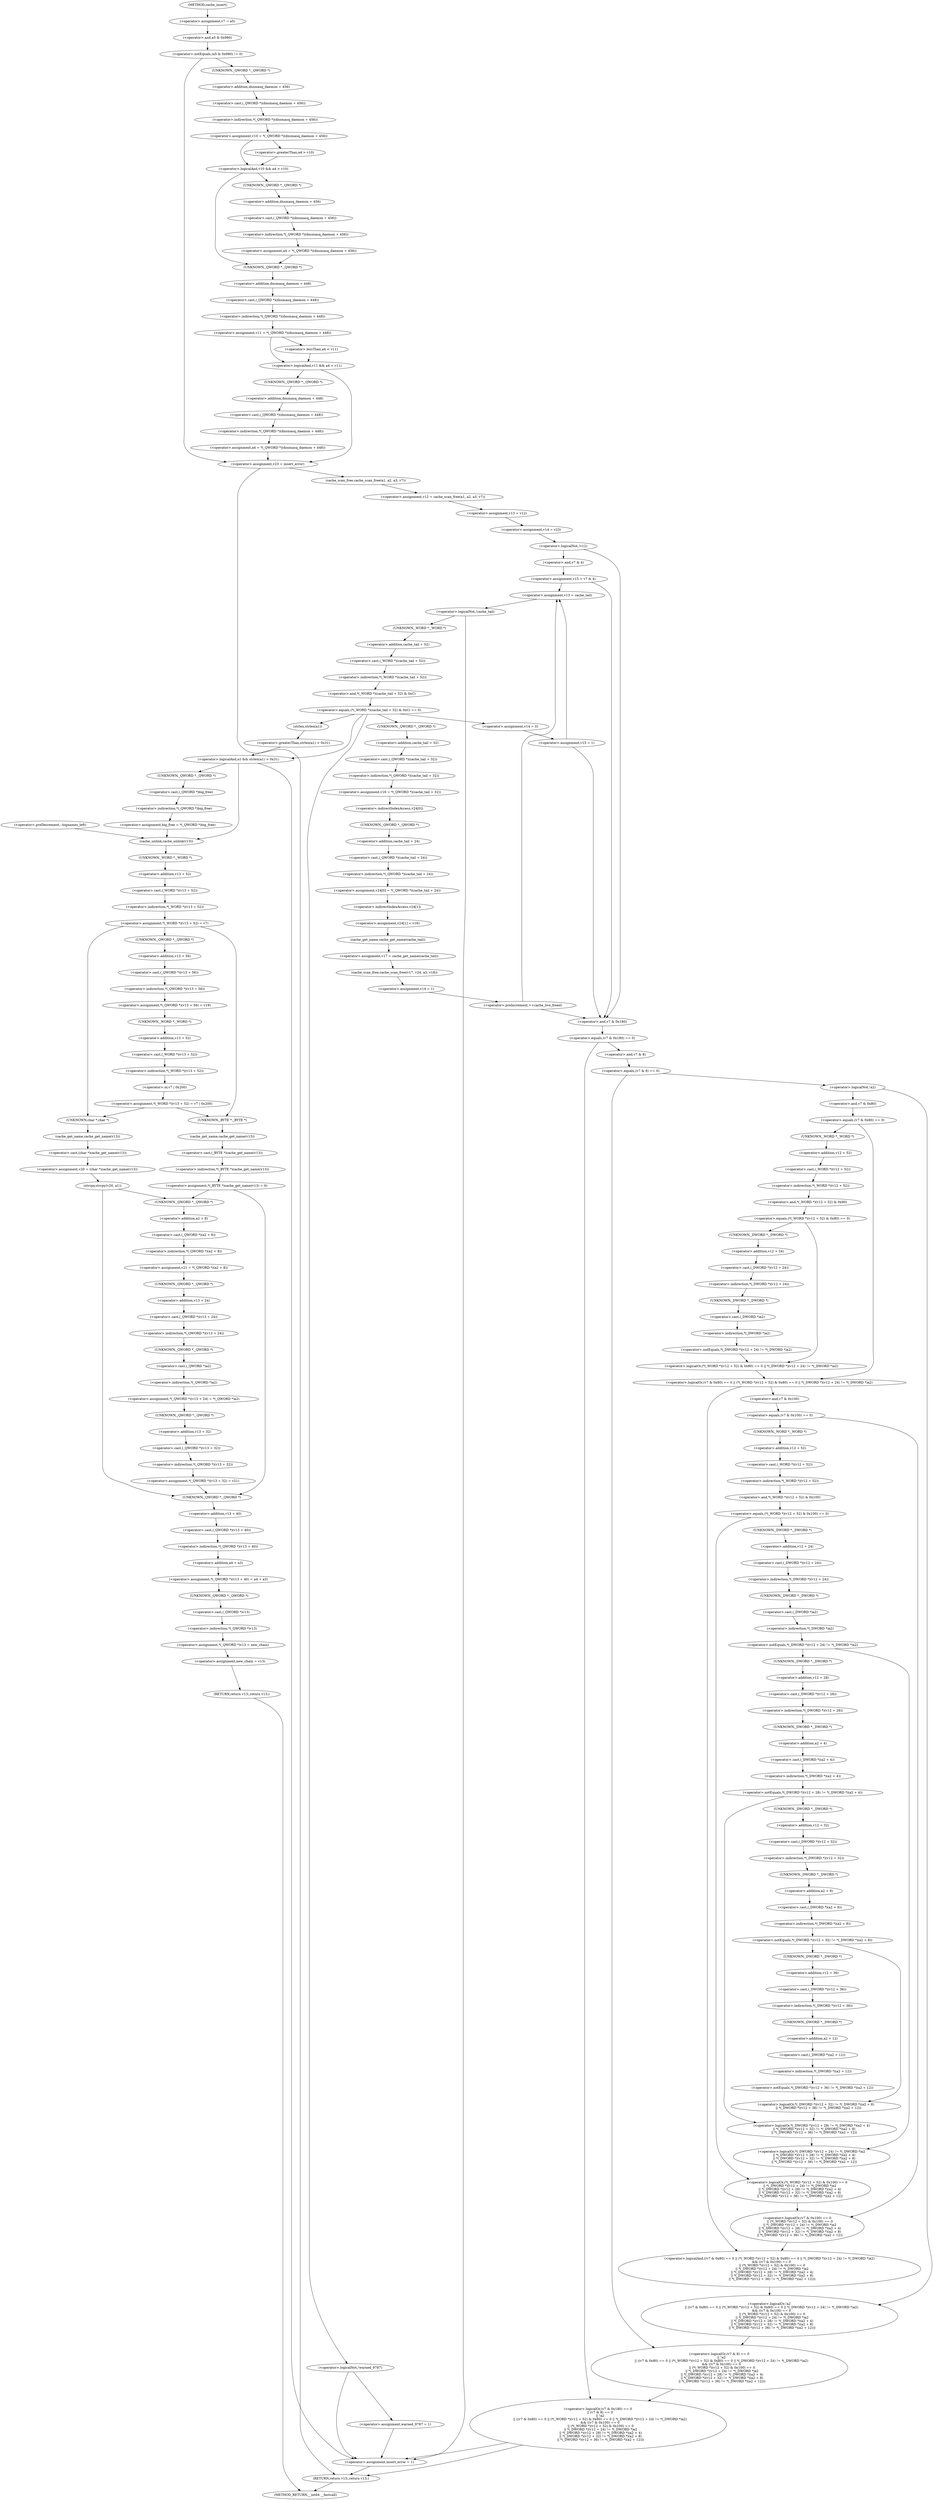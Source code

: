 digraph cache_insert {  
"1000138" [label = "(<operator>.assignment,v7 = a5)" ]
"1000142" [label = "(<operator>.notEquals,(a5 & 0x980) != 0)" ]
"1000143" [label = "(<operator>.and,a5 & 0x980)" ]
"1000148" [label = "(<operator>.assignment,v10 = *(_QWORD *)(dnsmasq_daemon + 456))" ]
"1000150" [label = "(<operator>.indirection,*(_QWORD *)(dnsmasq_daemon + 456))" ]
"1000151" [label = "(<operator>.cast,(_QWORD *)(dnsmasq_daemon + 456))" ]
"1000152" [label = "(UNKNOWN,_QWORD *,_QWORD *)" ]
"1000153" [label = "(<operator>.addition,dnsmasq_daemon + 456)" ]
"1000157" [label = "(<operator>.logicalAnd,v10 && a4 > v10)" ]
"1000159" [label = "(<operator>.greaterThan,a4 > v10)" ]
"1000162" [label = "(<operator>.assignment,a4 = *(_QWORD *)(dnsmasq_daemon + 456))" ]
"1000164" [label = "(<operator>.indirection,*(_QWORD *)(dnsmasq_daemon + 456))" ]
"1000165" [label = "(<operator>.cast,(_QWORD *)(dnsmasq_daemon + 456))" ]
"1000166" [label = "(UNKNOWN,_QWORD *,_QWORD *)" ]
"1000167" [label = "(<operator>.addition,dnsmasq_daemon + 456)" ]
"1000170" [label = "(<operator>.assignment,v11 = *(_QWORD *)(dnsmasq_daemon + 448))" ]
"1000172" [label = "(<operator>.indirection,*(_QWORD *)(dnsmasq_daemon + 448))" ]
"1000173" [label = "(<operator>.cast,(_QWORD *)(dnsmasq_daemon + 448))" ]
"1000174" [label = "(UNKNOWN,_QWORD *,_QWORD *)" ]
"1000175" [label = "(<operator>.addition,dnsmasq_daemon + 448)" ]
"1000179" [label = "(<operator>.logicalAnd,v11 && a4 < v11)" ]
"1000181" [label = "(<operator>.lessThan,a4 < v11)" ]
"1000184" [label = "(<operator>.assignment,a4 = *(_QWORD *)(dnsmasq_daemon + 448))" ]
"1000186" [label = "(<operator>.indirection,*(_QWORD *)(dnsmasq_daemon + 448))" ]
"1000187" [label = "(<operator>.cast,(_QWORD *)(dnsmasq_daemon + 448))" ]
"1000188" [label = "(UNKNOWN,_QWORD *,_QWORD *)" ]
"1000189" [label = "(<operator>.addition,dnsmasq_daemon + 448)" ]
"1000192" [label = "(<operator>.assignment,v23 = insert_error)" ]
"1000198" [label = "(<operator>.assignment,v12 = cache_scan_free(a1, a2, a3, v7))" ]
"1000200" [label = "(cache_scan_free,cache_scan_free(a1, a2, a3, v7))" ]
"1000205" [label = "(<operator>.assignment,v13 = v12)" ]
"1000208" [label = "(<operator>.assignment,v14 = v23)" ]
"1000212" [label = "(<operator>.logicalNot,!v12)" ]
"1000215" [label = "(<operator>.assignment,v15 = v7 & 4)" ]
"1000217" [label = "(<operator>.and,v7 & 4)" ]
"1000223" [label = "(<operator>.assignment,v13 = cache_tail)" ]
"1000227" [label = "(<operator>.logicalNot,!cache_tail)" ]
"1000231" [label = "(<operator>.equals,(*(_WORD *)(cache_tail + 52) & 0xC) == 0)" ]
"1000232" [label = "(<operator>.and,*(_WORD *)(cache_tail + 52) & 0xC)" ]
"1000233" [label = "(<operator>.indirection,*(_WORD *)(cache_tail + 52))" ]
"1000234" [label = "(<operator>.cast,(_WORD *)(cache_tail + 52))" ]
"1000235" [label = "(UNKNOWN,_WORD *,_WORD *)" ]
"1000236" [label = "(<operator>.addition,cache_tail + 52)" ]
"1000243" [label = "(<operator>.logicalAnd,a1 && strlen(a1) > 0x31)" ]
"1000245" [label = "(<operator>.greaterThan,strlen(a1) > 0x31)" ]
"1000246" [label = "(strlen,strlen(a1))" ]
"1000253" [label = "(<operator>.assignment,big_free = *(_QWORD *)big_free)" ]
"1000255" [label = "(<operator>.indirection,*(_QWORD *)big_free)" ]
"1000256" [label = "(<operator>.cast,(_QWORD *)big_free)" ]
"1000257" [label = "(UNKNOWN,_QWORD *,_QWORD *)" ]
"1000264" [label = "(<operator>.preDecrement,--bignames_left)" ]
"1000266" [label = "(cache_unlink,cache_unlink(v13))" ]
"1000268" [label = "(<operator>.assignment,*(_WORD *)(v13 + 52) = v7)" ]
"1000269" [label = "(<operator>.indirection,*(_WORD *)(v13 + 52))" ]
"1000270" [label = "(<operator>.cast,(_WORD *)(v13 + 52))" ]
"1000271" [label = "(UNKNOWN,_WORD *,_WORD *)" ]
"1000272" [label = "(<operator>.addition,v13 + 52)" ]
"1000279" [label = "(<operator>.assignment,*(_QWORD *)(v13 + 56) = v19)" ]
"1000280" [label = "(<operator>.indirection,*(_QWORD *)(v13 + 56))" ]
"1000281" [label = "(<operator>.cast,(_QWORD *)(v13 + 56))" ]
"1000282" [label = "(UNKNOWN,_QWORD *,_QWORD *)" ]
"1000283" [label = "(<operator>.addition,v13 + 56)" ]
"1000287" [label = "(<operator>.assignment,*(_WORD *)(v13 + 52) = v7 | 0x200)" ]
"1000288" [label = "(<operator>.indirection,*(_WORD *)(v13 + 52))" ]
"1000289" [label = "(<operator>.cast,(_WORD *)(v13 + 52))" ]
"1000290" [label = "(UNKNOWN,_WORD *,_WORD *)" ]
"1000291" [label = "(<operator>.addition,v13 + 52)" ]
"1000294" [label = "(<operator>.or,v7 | 0x200)" ]
"1000300" [label = "(<operator>.assignment,v20 = (char *)cache_get_name(v13))" ]
"1000302" [label = "(<operator>.cast,(char *)cache_get_name(v13))" ]
"1000303" [label = "(UNKNOWN,char *,char *)" ]
"1000304" [label = "(cache_get_name,cache_get_name(v13))" ]
"1000306" [label = "(strcpy,strcpy(v20, a1))" ]
"1000311" [label = "(<operator>.assignment,*(_BYTE *)cache_get_name(v13) = 0)" ]
"1000312" [label = "(<operator>.indirection,*(_BYTE *)cache_get_name(v13))" ]
"1000313" [label = "(<operator>.cast,(_BYTE *)cache_get_name(v13))" ]
"1000314" [label = "(UNKNOWN,_BYTE *,_BYTE *)" ]
"1000315" [label = "(cache_get_name,cache_get_name(v13))" ]
"1000321" [label = "(<operator>.assignment,v21 = *(_QWORD *)(a2 + 8))" ]
"1000323" [label = "(<operator>.indirection,*(_QWORD *)(a2 + 8))" ]
"1000324" [label = "(<operator>.cast,(_QWORD *)(a2 + 8))" ]
"1000325" [label = "(UNKNOWN,_QWORD *,_QWORD *)" ]
"1000326" [label = "(<operator>.addition,a2 + 8)" ]
"1000329" [label = "(<operator>.assignment,*(_QWORD *)(v13 + 24) = *(_QWORD *)a2)" ]
"1000330" [label = "(<operator>.indirection,*(_QWORD *)(v13 + 24))" ]
"1000331" [label = "(<operator>.cast,(_QWORD *)(v13 + 24))" ]
"1000332" [label = "(UNKNOWN,_QWORD *,_QWORD *)" ]
"1000333" [label = "(<operator>.addition,v13 + 24)" ]
"1000336" [label = "(<operator>.indirection,*(_QWORD *)a2)" ]
"1000337" [label = "(<operator>.cast,(_QWORD *)a2)" ]
"1000338" [label = "(UNKNOWN,_QWORD *,_QWORD *)" ]
"1000340" [label = "(<operator>.assignment,*(_QWORD *)(v13 + 32) = v21)" ]
"1000341" [label = "(<operator>.indirection,*(_QWORD *)(v13 + 32))" ]
"1000342" [label = "(<operator>.cast,(_QWORD *)(v13 + 32))" ]
"1000343" [label = "(UNKNOWN,_QWORD *,_QWORD *)" ]
"1000344" [label = "(<operator>.addition,v13 + 32)" ]
"1000348" [label = "(<operator>.assignment,*(_QWORD *)(v13 + 40) = a4 + a3)" ]
"1000349" [label = "(<operator>.indirection,*(_QWORD *)(v13 + 40))" ]
"1000350" [label = "(<operator>.cast,(_QWORD *)(v13 + 40))" ]
"1000351" [label = "(UNKNOWN,_QWORD *,_QWORD *)" ]
"1000352" [label = "(<operator>.addition,v13 + 40)" ]
"1000355" [label = "(<operator>.addition,a4 + a3)" ]
"1000358" [label = "(<operator>.assignment,*(_QWORD *)v13 = new_chain)" ]
"1000359" [label = "(<operator>.indirection,*(_QWORD *)v13)" ]
"1000360" [label = "(<operator>.cast,(_QWORD *)v13)" ]
"1000361" [label = "(UNKNOWN,_QWORD *,_QWORD *)" ]
"1000364" [label = "(<operator>.assignment,new_chain = v13)" ]
"1000367" [label = "(RETURN,return v13;,return v13;)" ]
"1000373" [label = "(<operator>.logicalNot,!warned_9787)" ]
"1000376" [label = "(<operator>.assignment,warned_9787 = 1)" ]
"1000383" [label = "(<operator>.assignment,v16 = *(_QWORD *)(cache_tail + 32))" ]
"1000385" [label = "(<operator>.indirection,*(_QWORD *)(cache_tail + 32))" ]
"1000386" [label = "(<operator>.cast,(_QWORD *)(cache_tail + 32))" ]
"1000387" [label = "(UNKNOWN,_QWORD *,_QWORD *)" ]
"1000388" [label = "(<operator>.addition,cache_tail + 32)" ]
"1000391" [label = "(<operator>.assignment,v24[0] = *(_QWORD *)(cache_tail + 24))" ]
"1000392" [label = "(<operator>.indirectIndexAccess,v24[0])" ]
"1000395" [label = "(<operator>.indirection,*(_QWORD *)(cache_tail + 24))" ]
"1000396" [label = "(<operator>.cast,(_QWORD *)(cache_tail + 24))" ]
"1000397" [label = "(UNKNOWN,_QWORD *,_QWORD *)" ]
"1000398" [label = "(<operator>.addition,cache_tail + 24)" ]
"1000401" [label = "(<operator>.assignment,v24[1] = v16)" ]
"1000402" [label = "(<operator>.indirectIndexAccess,v24[1])" ]
"1000406" [label = "(<operator>.assignment,v17 = cache_get_name(cache_tail))" ]
"1000408" [label = "(cache_get_name,cache_get_name(cache_tail))" ]
"1000410" [label = "(cache_scan_free,cache_scan_free(v17, v24, a3, v18))" ]
"1000415" [label = "(<operator>.assignment,v14 = 1)" ]
"1000418" [label = "(<operator>.preIncrement,++cache_live_freed)" ]
"1000422" [label = "(<operator>.assignment,v14 = 0)" ]
"1000425" [label = "(<operator>.assignment,v15 = 1)" ]
"1000429" [label = "(<operator>.logicalOr,(v7 & 0x180) == 0\n    || (v7 & 8) == 0\n    || !a2\n    || ((v7 & 0x80) == 0 || (*(_WORD *)(v12 + 52) & 0x80) == 0 || *(_DWORD *)(v12 + 24) != *(_DWORD *)a2)\n    && ((v7 & 0x100) == 0\n     || (*(_WORD *)(v12 + 52) & 0x100) == 0\n     || *(_DWORD *)(v12 + 24) != *(_DWORD *)a2\n     || *(_DWORD *)(v12 + 28) != *(_DWORD *)(a2 + 4)\n     || *(_DWORD *)(v12 + 32) != *(_DWORD *)(a2 + 8)\n     || *(_DWORD *)(v12 + 36) != *(_DWORD *)(a2 + 12)))" ]
"1000430" [label = "(<operator>.equals,(v7 & 0x180) == 0)" ]
"1000431" [label = "(<operator>.and,v7 & 0x180)" ]
"1000435" [label = "(<operator>.logicalOr,(v7 & 8) == 0\n    || !a2\n    || ((v7 & 0x80) == 0 || (*(_WORD *)(v12 + 52) & 0x80) == 0 || *(_DWORD *)(v12 + 24) != *(_DWORD *)a2)\n    && ((v7 & 0x100) == 0\n     || (*(_WORD *)(v12 + 52) & 0x100) == 0\n     || *(_DWORD *)(v12 + 24) != *(_DWORD *)a2\n     || *(_DWORD *)(v12 + 28) != *(_DWORD *)(a2 + 4)\n     || *(_DWORD *)(v12 + 32) != *(_DWORD *)(a2 + 8)\n     || *(_DWORD *)(v12 + 36) != *(_DWORD *)(a2 + 12)))" ]
"1000436" [label = "(<operator>.equals,(v7 & 8) == 0)" ]
"1000437" [label = "(<operator>.and,v7 & 8)" ]
"1000441" [label = "(<operator>.logicalOr,!a2\n    || ((v7 & 0x80) == 0 || (*(_WORD *)(v12 + 52) & 0x80) == 0 || *(_DWORD *)(v12 + 24) != *(_DWORD *)a2)\n    && ((v7 & 0x100) == 0\n     || (*(_WORD *)(v12 + 52) & 0x100) == 0\n     || *(_DWORD *)(v12 + 24) != *(_DWORD *)a2\n     || *(_DWORD *)(v12 + 28) != *(_DWORD *)(a2 + 4)\n     || *(_DWORD *)(v12 + 32) != *(_DWORD *)(a2 + 8)\n     || *(_DWORD *)(v12 + 36) != *(_DWORD *)(a2 + 12)))" ]
"1000442" [label = "(<operator>.logicalNot,!a2)" ]
"1000444" [label = "(<operator>.logicalAnd,((v7 & 0x80) == 0 || (*(_WORD *)(v12 + 52) & 0x80) == 0 || *(_DWORD *)(v12 + 24) != *(_DWORD *)a2)\n    && ((v7 & 0x100) == 0\n     || (*(_WORD *)(v12 + 52) & 0x100) == 0\n     || *(_DWORD *)(v12 + 24) != *(_DWORD *)a2\n     || *(_DWORD *)(v12 + 28) != *(_DWORD *)(a2 + 4)\n     || *(_DWORD *)(v12 + 32) != *(_DWORD *)(a2 + 8)\n     || *(_DWORD *)(v12 + 36) != *(_DWORD *)(a2 + 12)))" ]
"1000445" [label = "(<operator>.logicalOr,(v7 & 0x80) == 0 || (*(_WORD *)(v12 + 52) & 0x80) == 0 || *(_DWORD *)(v12 + 24) != *(_DWORD *)a2)" ]
"1000446" [label = "(<operator>.equals,(v7 & 0x80) == 0)" ]
"1000447" [label = "(<operator>.and,v7 & 0x80)" ]
"1000451" [label = "(<operator>.logicalOr,(*(_WORD *)(v12 + 52) & 0x80) == 0 || *(_DWORD *)(v12 + 24) != *(_DWORD *)a2)" ]
"1000452" [label = "(<operator>.equals,(*(_WORD *)(v12 + 52) & 0x80) == 0)" ]
"1000453" [label = "(<operator>.and,*(_WORD *)(v12 + 52) & 0x80)" ]
"1000454" [label = "(<operator>.indirection,*(_WORD *)(v12 + 52))" ]
"1000455" [label = "(<operator>.cast,(_WORD *)(v12 + 52))" ]
"1000456" [label = "(UNKNOWN,_WORD *,_WORD *)" ]
"1000457" [label = "(<operator>.addition,v12 + 52)" ]
"1000462" [label = "(<operator>.notEquals,*(_DWORD *)(v12 + 24) != *(_DWORD *)a2)" ]
"1000463" [label = "(<operator>.indirection,*(_DWORD *)(v12 + 24))" ]
"1000464" [label = "(<operator>.cast,(_DWORD *)(v12 + 24))" ]
"1000465" [label = "(UNKNOWN,_DWORD *,_DWORD *)" ]
"1000466" [label = "(<operator>.addition,v12 + 24)" ]
"1000469" [label = "(<operator>.indirection,*(_DWORD *)a2)" ]
"1000470" [label = "(<operator>.cast,(_DWORD *)a2)" ]
"1000471" [label = "(UNKNOWN,_DWORD *,_DWORD *)" ]
"1000473" [label = "(<operator>.logicalOr,(v7 & 0x100) == 0\n     || (*(_WORD *)(v12 + 52) & 0x100) == 0\n     || *(_DWORD *)(v12 + 24) != *(_DWORD *)a2\n     || *(_DWORD *)(v12 + 28) != *(_DWORD *)(a2 + 4)\n     || *(_DWORD *)(v12 + 32) != *(_DWORD *)(a2 + 8)\n     || *(_DWORD *)(v12 + 36) != *(_DWORD *)(a2 + 12))" ]
"1000474" [label = "(<operator>.equals,(v7 & 0x100) == 0)" ]
"1000475" [label = "(<operator>.and,v7 & 0x100)" ]
"1000479" [label = "(<operator>.logicalOr,(*(_WORD *)(v12 + 52) & 0x100) == 0\n     || *(_DWORD *)(v12 + 24) != *(_DWORD *)a2\n     || *(_DWORD *)(v12 + 28) != *(_DWORD *)(a2 + 4)\n     || *(_DWORD *)(v12 + 32) != *(_DWORD *)(a2 + 8)\n     || *(_DWORD *)(v12 + 36) != *(_DWORD *)(a2 + 12))" ]
"1000480" [label = "(<operator>.equals,(*(_WORD *)(v12 + 52) & 0x100) == 0)" ]
"1000481" [label = "(<operator>.and,*(_WORD *)(v12 + 52) & 0x100)" ]
"1000482" [label = "(<operator>.indirection,*(_WORD *)(v12 + 52))" ]
"1000483" [label = "(<operator>.cast,(_WORD *)(v12 + 52))" ]
"1000484" [label = "(UNKNOWN,_WORD *,_WORD *)" ]
"1000485" [label = "(<operator>.addition,v12 + 52)" ]
"1000490" [label = "(<operator>.logicalOr,*(_DWORD *)(v12 + 24) != *(_DWORD *)a2\n     || *(_DWORD *)(v12 + 28) != *(_DWORD *)(a2 + 4)\n     || *(_DWORD *)(v12 + 32) != *(_DWORD *)(a2 + 8)\n     || *(_DWORD *)(v12 + 36) != *(_DWORD *)(a2 + 12))" ]
"1000491" [label = "(<operator>.notEquals,*(_DWORD *)(v12 + 24) != *(_DWORD *)a2)" ]
"1000492" [label = "(<operator>.indirection,*(_DWORD *)(v12 + 24))" ]
"1000493" [label = "(<operator>.cast,(_DWORD *)(v12 + 24))" ]
"1000494" [label = "(UNKNOWN,_DWORD *,_DWORD *)" ]
"1000495" [label = "(<operator>.addition,v12 + 24)" ]
"1000498" [label = "(<operator>.indirection,*(_DWORD *)a2)" ]
"1000499" [label = "(<operator>.cast,(_DWORD *)a2)" ]
"1000500" [label = "(UNKNOWN,_DWORD *,_DWORD *)" ]
"1000502" [label = "(<operator>.logicalOr,*(_DWORD *)(v12 + 28) != *(_DWORD *)(a2 + 4)\n     || *(_DWORD *)(v12 + 32) != *(_DWORD *)(a2 + 8)\n     || *(_DWORD *)(v12 + 36) != *(_DWORD *)(a2 + 12))" ]
"1000503" [label = "(<operator>.notEquals,*(_DWORD *)(v12 + 28) != *(_DWORD *)(a2 + 4))" ]
"1000504" [label = "(<operator>.indirection,*(_DWORD *)(v12 + 28))" ]
"1000505" [label = "(<operator>.cast,(_DWORD *)(v12 + 28))" ]
"1000506" [label = "(UNKNOWN,_DWORD *,_DWORD *)" ]
"1000507" [label = "(<operator>.addition,v12 + 28)" ]
"1000510" [label = "(<operator>.indirection,*(_DWORD *)(a2 + 4))" ]
"1000511" [label = "(<operator>.cast,(_DWORD *)(a2 + 4))" ]
"1000512" [label = "(UNKNOWN,_DWORD *,_DWORD *)" ]
"1000513" [label = "(<operator>.addition,a2 + 4)" ]
"1000516" [label = "(<operator>.logicalOr,*(_DWORD *)(v12 + 32) != *(_DWORD *)(a2 + 8)\n     || *(_DWORD *)(v12 + 36) != *(_DWORD *)(a2 + 12))" ]
"1000517" [label = "(<operator>.notEquals,*(_DWORD *)(v12 + 32) != *(_DWORD *)(a2 + 8))" ]
"1000518" [label = "(<operator>.indirection,*(_DWORD *)(v12 + 32))" ]
"1000519" [label = "(<operator>.cast,(_DWORD *)(v12 + 32))" ]
"1000520" [label = "(UNKNOWN,_DWORD *,_DWORD *)" ]
"1000521" [label = "(<operator>.addition,v12 + 32)" ]
"1000524" [label = "(<operator>.indirection,*(_DWORD *)(a2 + 8))" ]
"1000525" [label = "(<operator>.cast,(_DWORD *)(a2 + 8))" ]
"1000526" [label = "(UNKNOWN,_DWORD *,_DWORD *)" ]
"1000527" [label = "(<operator>.addition,a2 + 8)" ]
"1000530" [label = "(<operator>.notEquals,*(_DWORD *)(v12 + 36) != *(_DWORD *)(a2 + 12))" ]
"1000531" [label = "(<operator>.indirection,*(_DWORD *)(v12 + 36))" ]
"1000532" [label = "(<operator>.cast,(_DWORD *)(v12 + 36))" ]
"1000533" [label = "(UNKNOWN,_DWORD *,_DWORD *)" ]
"1000534" [label = "(<operator>.addition,v12 + 36)" ]
"1000537" [label = "(<operator>.indirection,*(_DWORD *)(a2 + 12))" ]
"1000538" [label = "(<operator>.cast,(_DWORD *)(a2 + 12))" ]
"1000539" [label = "(UNKNOWN,_DWORD *,_DWORD *)" ]
"1000540" [label = "(<operator>.addition,a2 + 12)" ]
"1000545" [label = "(<operator>.assignment,insert_error = 1)" ]
"1000550" [label = "(RETURN,return v13;,return v13;)" ]
"1000116" [label = "(METHOD,cache_insert)" ]
"1000552" [label = "(METHOD_RETURN,__int64 __fastcall)" ]
  "1000138" -> "1000143" 
  "1000142" -> "1000152" 
  "1000142" -> "1000192" 
  "1000143" -> "1000142" 
  "1000148" -> "1000157" 
  "1000148" -> "1000159" 
  "1000150" -> "1000148" 
  "1000151" -> "1000150" 
  "1000152" -> "1000153" 
  "1000153" -> "1000151" 
  "1000157" -> "1000166" 
  "1000157" -> "1000174" 
  "1000159" -> "1000157" 
  "1000162" -> "1000174" 
  "1000164" -> "1000162" 
  "1000165" -> "1000164" 
  "1000166" -> "1000167" 
  "1000167" -> "1000165" 
  "1000170" -> "1000179" 
  "1000170" -> "1000181" 
  "1000172" -> "1000170" 
  "1000173" -> "1000172" 
  "1000174" -> "1000175" 
  "1000175" -> "1000173" 
  "1000179" -> "1000188" 
  "1000179" -> "1000192" 
  "1000181" -> "1000179" 
  "1000184" -> "1000192" 
  "1000186" -> "1000184" 
  "1000187" -> "1000186" 
  "1000188" -> "1000189" 
  "1000189" -> "1000187" 
  "1000192" -> "1000550" 
  "1000192" -> "1000200" 
  "1000198" -> "1000205" 
  "1000200" -> "1000198" 
  "1000205" -> "1000208" 
  "1000208" -> "1000212" 
  "1000212" -> "1000217" 
  "1000212" -> "1000431" 
  "1000215" -> "1000223" 
  "1000215" -> "1000431" 
  "1000217" -> "1000215" 
  "1000223" -> "1000227" 
  "1000227" -> "1000235" 
  "1000227" -> "1000545" 
  "1000231" -> "1000243" 
  "1000231" -> "1000246" 
  "1000231" -> "1000373" 
  "1000231" -> "1000387" 
  "1000231" -> "1000422" 
  "1000232" -> "1000231" 
  "1000233" -> "1000232" 
  "1000234" -> "1000233" 
  "1000235" -> "1000236" 
  "1000236" -> "1000234" 
  "1000243" -> "1000257" 
  "1000243" -> "1000545" 
  "1000243" -> "1000266" 
  "1000245" -> "1000243" 
  "1000246" -> "1000245" 
  "1000253" -> "1000266" 
  "1000255" -> "1000253" 
  "1000256" -> "1000255" 
  "1000257" -> "1000256" 
  "1000264" -> "1000266" 
  "1000266" -> "1000271" 
  "1000268" -> "1000282" 
  "1000268" -> "1000314" 
  "1000268" -> "1000303" 
  "1000269" -> "1000268" 
  "1000270" -> "1000269" 
  "1000271" -> "1000272" 
  "1000272" -> "1000270" 
  "1000279" -> "1000290" 
  "1000280" -> "1000279" 
  "1000281" -> "1000280" 
  "1000282" -> "1000283" 
  "1000283" -> "1000281" 
  "1000287" -> "1000314" 
  "1000287" -> "1000303" 
  "1000288" -> "1000294" 
  "1000289" -> "1000288" 
  "1000290" -> "1000291" 
  "1000291" -> "1000289" 
  "1000294" -> "1000287" 
  "1000300" -> "1000306" 
  "1000302" -> "1000300" 
  "1000303" -> "1000304" 
  "1000304" -> "1000302" 
  "1000306" -> "1000351" 
  "1000306" -> "1000325" 
  "1000311" -> "1000351" 
  "1000311" -> "1000325" 
  "1000312" -> "1000311" 
  "1000313" -> "1000312" 
  "1000314" -> "1000315" 
  "1000315" -> "1000313" 
  "1000321" -> "1000332" 
  "1000323" -> "1000321" 
  "1000324" -> "1000323" 
  "1000325" -> "1000326" 
  "1000326" -> "1000324" 
  "1000329" -> "1000343" 
  "1000330" -> "1000338" 
  "1000331" -> "1000330" 
  "1000332" -> "1000333" 
  "1000333" -> "1000331" 
  "1000336" -> "1000329" 
  "1000337" -> "1000336" 
  "1000338" -> "1000337" 
  "1000340" -> "1000351" 
  "1000341" -> "1000340" 
  "1000342" -> "1000341" 
  "1000343" -> "1000344" 
  "1000344" -> "1000342" 
  "1000348" -> "1000361" 
  "1000349" -> "1000355" 
  "1000350" -> "1000349" 
  "1000351" -> "1000352" 
  "1000352" -> "1000350" 
  "1000355" -> "1000348" 
  "1000358" -> "1000364" 
  "1000359" -> "1000358" 
  "1000360" -> "1000359" 
  "1000361" -> "1000360" 
  "1000364" -> "1000367" 
  "1000367" -> "1000552" 
  "1000373" -> "1000376" 
  "1000373" -> "1000545" 
  "1000376" -> "1000545" 
  "1000383" -> "1000392" 
  "1000385" -> "1000383" 
  "1000386" -> "1000385" 
  "1000387" -> "1000388" 
  "1000388" -> "1000386" 
  "1000391" -> "1000402" 
  "1000392" -> "1000397" 
  "1000395" -> "1000391" 
  "1000396" -> "1000395" 
  "1000397" -> "1000398" 
  "1000398" -> "1000396" 
  "1000401" -> "1000408" 
  "1000402" -> "1000401" 
  "1000406" -> "1000410" 
  "1000408" -> "1000406" 
  "1000410" -> "1000415" 
  "1000415" -> "1000418" 
  "1000418" -> "1000223" 
  "1000418" -> "1000431" 
  "1000422" -> "1000425" 
  "1000425" -> "1000223" 
  "1000425" -> "1000431" 
  "1000429" -> "1000545" 
  "1000429" -> "1000550" 
  "1000430" -> "1000429" 
  "1000430" -> "1000437" 
  "1000431" -> "1000430" 
  "1000435" -> "1000429" 
  "1000436" -> "1000435" 
  "1000436" -> "1000442" 
  "1000437" -> "1000436" 
  "1000441" -> "1000435" 
  "1000442" -> "1000441" 
  "1000442" -> "1000447" 
  "1000444" -> "1000441" 
  "1000445" -> "1000444" 
  "1000445" -> "1000475" 
  "1000446" -> "1000456" 
  "1000446" -> "1000445" 
  "1000447" -> "1000446" 
  "1000451" -> "1000445" 
  "1000452" -> "1000465" 
  "1000452" -> "1000451" 
  "1000453" -> "1000452" 
  "1000454" -> "1000453" 
  "1000455" -> "1000454" 
  "1000456" -> "1000457" 
  "1000457" -> "1000455" 
  "1000462" -> "1000451" 
  "1000463" -> "1000471" 
  "1000464" -> "1000463" 
  "1000465" -> "1000466" 
  "1000466" -> "1000464" 
  "1000469" -> "1000462" 
  "1000470" -> "1000469" 
  "1000471" -> "1000470" 
  "1000473" -> "1000444" 
  "1000474" -> "1000484" 
  "1000474" -> "1000473" 
  "1000475" -> "1000474" 
  "1000479" -> "1000473" 
  "1000480" -> "1000494" 
  "1000480" -> "1000479" 
  "1000481" -> "1000480" 
  "1000482" -> "1000481" 
  "1000483" -> "1000482" 
  "1000484" -> "1000485" 
  "1000485" -> "1000483" 
  "1000490" -> "1000479" 
  "1000491" -> "1000506" 
  "1000491" -> "1000490" 
  "1000492" -> "1000500" 
  "1000493" -> "1000492" 
  "1000494" -> "1000495" 
  "1000495" -> "1000493" 
  "1000498" -> "1000491" 
  "1000499" -> "1000498" 
  "1000500" -> "1000499" 
  "1000502" -> "1000490" 
  "1000503" -> "1000520" 
  "1000503" -> "1000502" 
  "1000504" -> "1000512" 
  "1000505" -> "1000504" 
  "1000506" -> "1000507" 
  "1000507" -> "1000505" 
  "1000510" -> "1000503" 
  "1000511" -> "1000510" 
  "1000512" -> "1000513" 
  "1000513" -> "1000511" 
  "1000516" -> "1000502" 
  "1000517" -> "1000533" 
  "1000517" -> "1000516" 
  "1000518" -> "1000526" 
  "1000519" -> "1000518" 
  "1000520" -> "1000521" 
  "1000521" -> "1000519" 
  "1000524" -> "1000517" 
  "1000525" -> "1000524" 
  "1000526" -> "1000527" 
  "1000527" -> "1000525" 
  "1000530" -> "1000516" 
  "1000531" -> "1000539" 
  "1000532" -> "1000531" 
  "1000533" -> "1000534" 
  "1000534" -> "1000532" 
  "1000537" -> "1000530" 
  "1000538" -> "1000537" 
  "1000539" -> "1000540" 
  "1000540" -> "1000538" 
  "1000545" -> "1000550" 
  "1000550" -> "1000552" 
  "1000116" -> "1000138" 
}
